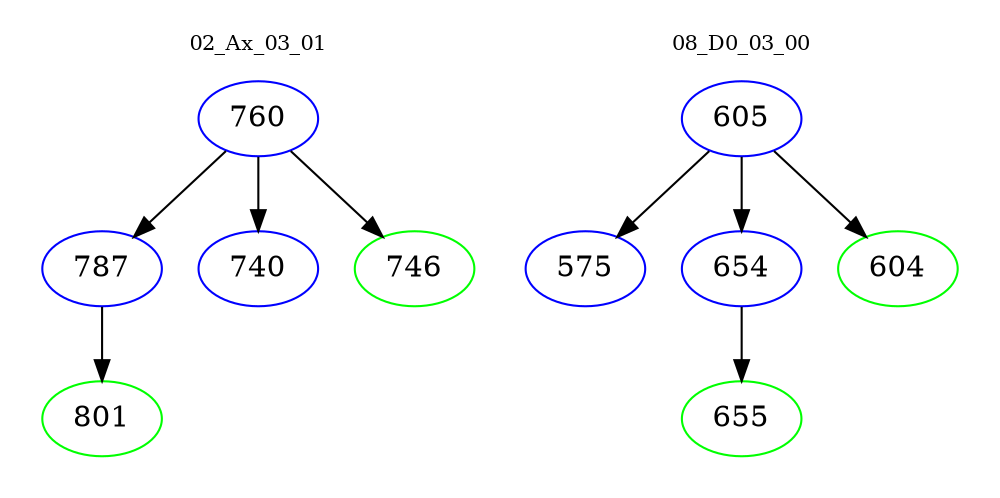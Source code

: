 digraph{
subgraph cluster_0 {
color = white
label = "02_Ax_03_01";
fontsize=10;
T0_760 [label="760", color="blue"]
T0_760 -> T0_787 [color="black"]
T0_787 [label="787", color="blue"]
T0_787 -> T0_801 [color="black"]
T0_801 [label="801", color="green"]
T0_760 -> T0_740 [color="black"]
T0_740 [label="740", color="blue"]
T0_760 -> T0_746 [color="black"]
T0_746 [label="746", color="green"]
}
subgraph cluster_1 {
color = white
label = "08_D0_03_00";
fontsize=10;
T1_605 [label="605", color="blue"]
T1_605 -> T1_575 [color="black"]
T1_575 [label="575", color="blue"]
T1_605 -> T1_654 [color="black"]
T1_654 [label="654", color="blue"]
T1_654 -> T1_655 [color="black"]
T1_655 [label="655", color="green"]
T1_605 -> T1_604 [color="black"]
T1_604 [label="604", color="green"]
}
}
